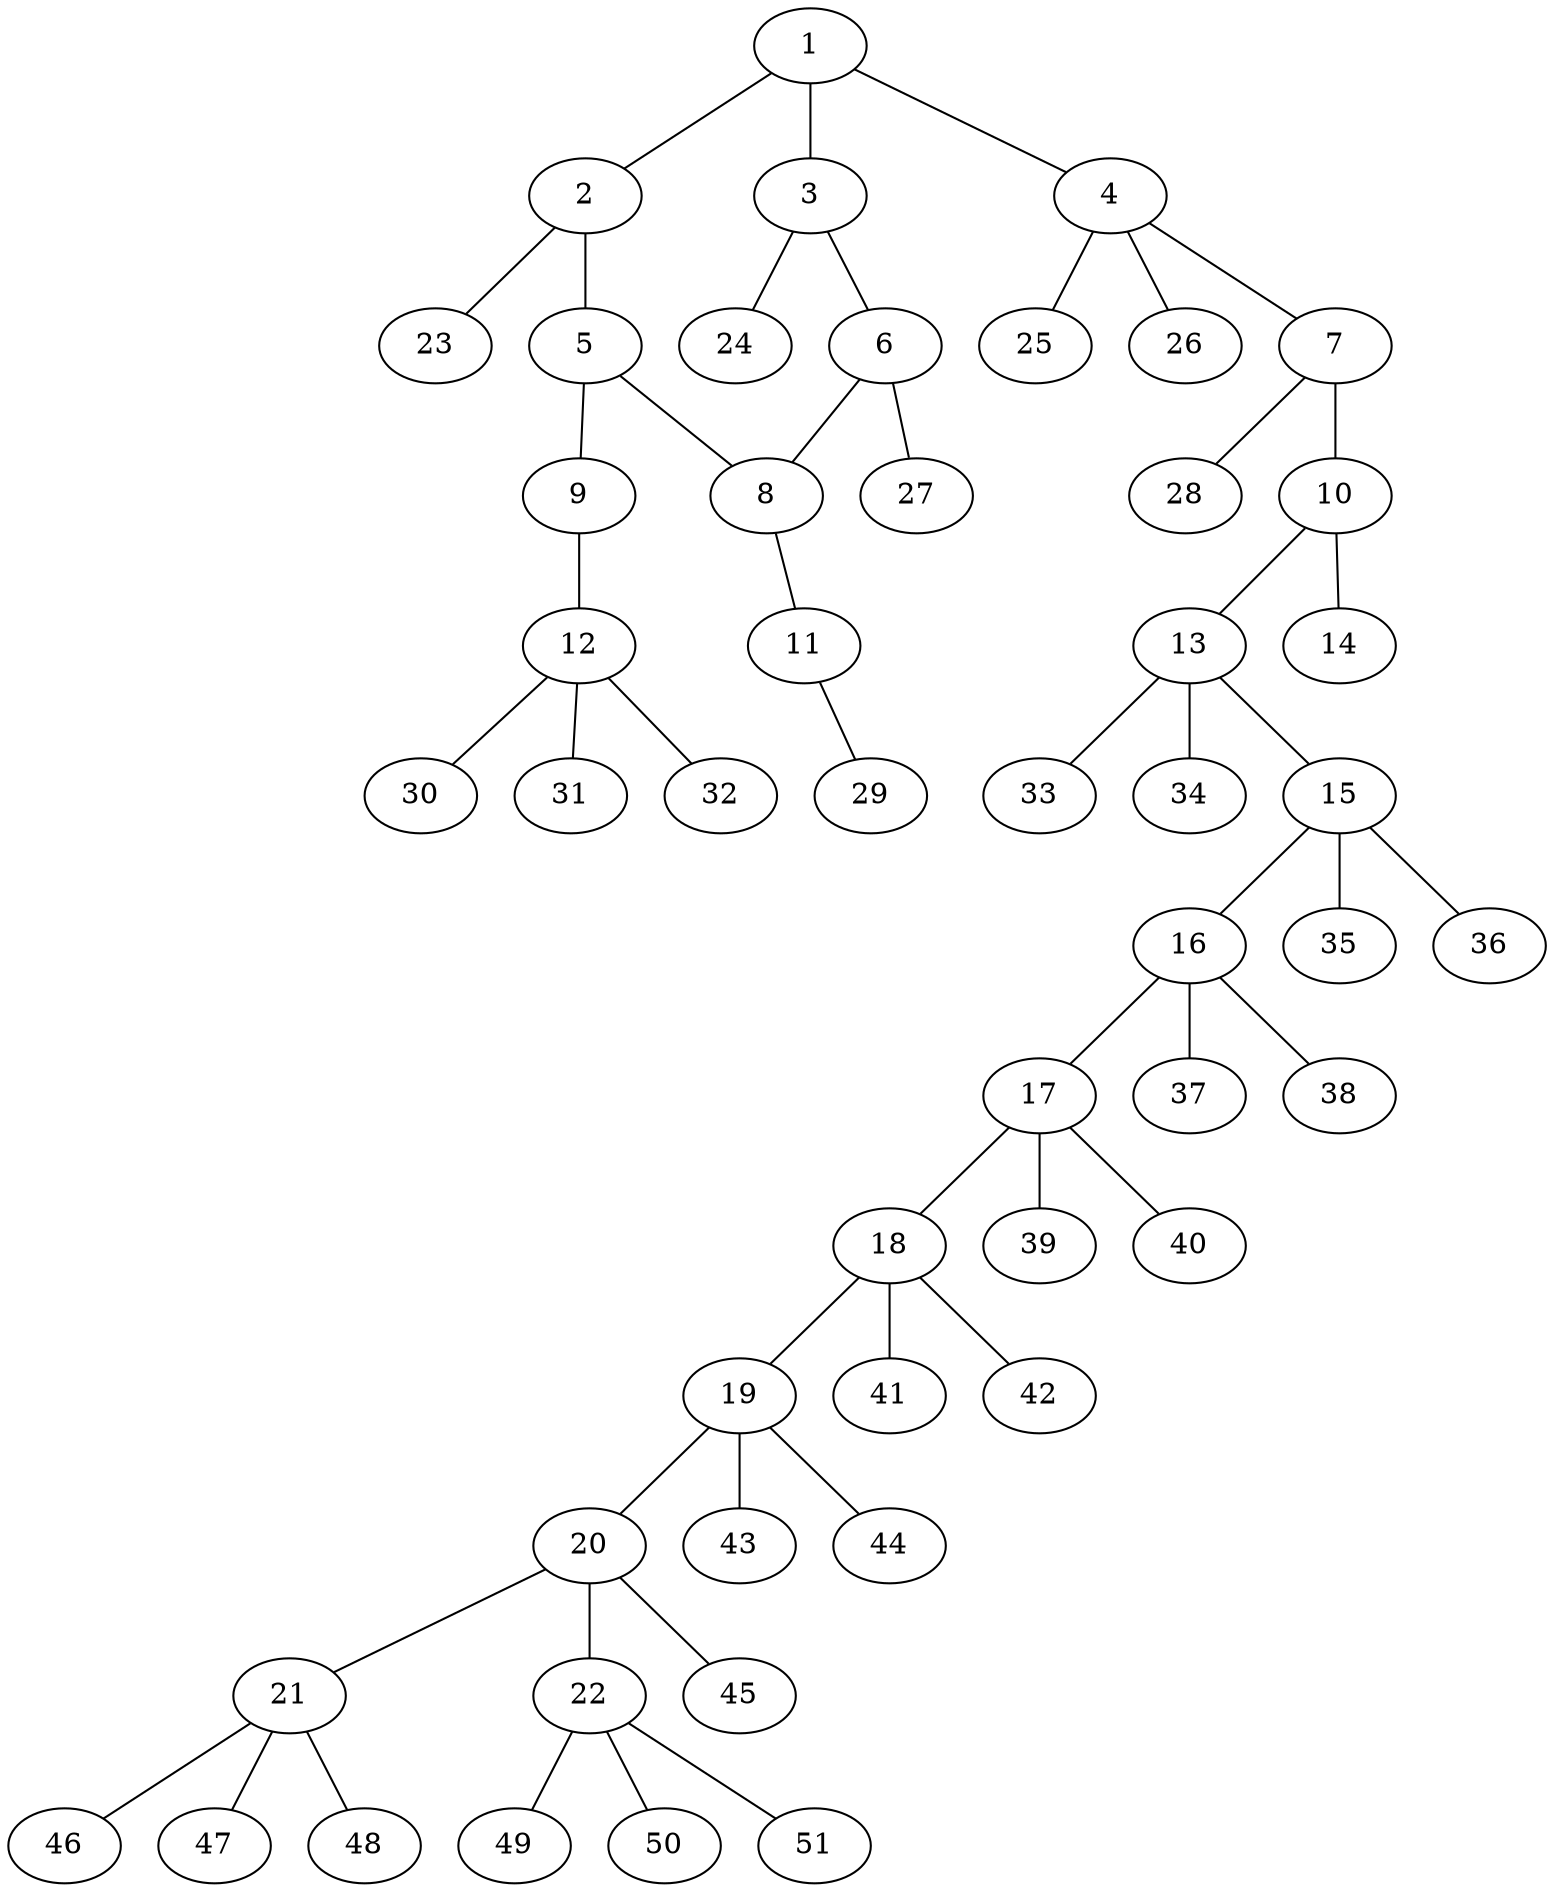 graph molecule_3648 {
	1	 [chem=C];
	2	 [chem=C];
	1 -- 2	 [valence=2];
	3	 [chem=C];
	1 -- 3	 [valence=1];
	4	 [chem=C];
	1 -- 4	 [valence=1];
	5	 [chem=C];
	2 -- 5	 [valence=1];
	23	 [chem=H];
	2 -- 23	 [valence=1];
	6	 [chem=C];
	3 -- 6	 [valence=2];
	24	 [chem=H];
	3 -- 24	 [valence=1];
	7	 [chem=N];
	4 -- 7	 [valence=1];
	25	 [chem=H];
	4 -- 25	 [valence=1];
	26	 [chem=H];
	4 -- 26	 [valence=1];
	8	 [chem=C];
	5 -- 8	 [valence=2];
	9	 [chem=O];
	5 -- 9	 [valence=1];
	6 -- 8	 [valence=1];
	27	 [chem=H];
	6 -- 27	 [valence=1];
	10	 [chem=C];
	7 -- 10	 [valence=1];
	28	 [chem=H];
	7 -- 28	 [valence=1];
	11	 [chem=O];
	8 -- 11	 [valence=1];
	12	 [chem=C];
	9 -- 12	 [valence=1];
	13	 [chem=C];
	10 -- 13	 [valence=1];
	14	 [chem=O];
	10 -- 14	 [valence=2];
	29	 [chem=H];
	11 -- 29	 [valence=1];
	30	 [chem=H];
	12 -- 30	 [valence=1];
	31	 [chem=H];
	12 -- 31	 [valence=1];
	32	 [chem=H];
	12 -- 32	 [valence=1];
	15	 [chem=C];
	13 -- 15	 [valence=1];
	33	 [chem=H];
	13 -- 33	 [valence=1];
	34	 [chem=H];
	13 -- 34	 [valence=1];
	16	 [chem=C];
	15 -- 16	 [valence=1];
	35	 [chem=H];
	15 -- 35	 [valence=1];
	36	 [chem=H];
	15 -- 36	 [valence=1];
	17	 [chem=C];
	16 -- 17	 [valence=1];
	37	 [chem=H];
	16 -- 37	 [valence=1];
	38	 [chem=H];
	16 -- 38	 [valence=1];
	18	 [chem=C];
	17 -- 18	 [valence=1];
	39	 [chem=H];
	17 -- 39	 [valence=1];
	40	 [chem=H];
	17 -- 40	 [valence=1];
	19	 [chem=C];
	18 -- 19	 [valence=1];
	41	 [chem=H];
	18 -- 41	 [valence=1];
	42	 [chem=H];
	18 -- 42	 [valence=1];
	20	 [chem=C];
	19 -- 20	 [valence=1];
	43	 [chem=H];
	19 -- 43	 [valence=1];
	44	 [chem=H];
	19 -- 44	 [valence=1];
	21	 [chem=C];
	20 -- 21	 [valence=1];
	22	 [chem=C];
	20 -- 22	 [valence=1];
	45	 [chem=H];
	20 -- 45	 [valence=1];
	46	 [chem=H];
	21 -- 46	 [valence=1];
	47	 [chem=H];
	21 -- 47	 [valence=1];
	48	 [chem=H];
	21 -- 48	 [valence=1];
	49	 [chem=H];
	22 -- 49	 [valence=1];
	50	 [chem=H];
	22 -- 50	 [valence=1];
	51	 [chem=H];
	22 -- 51	 [valence=1];
}
